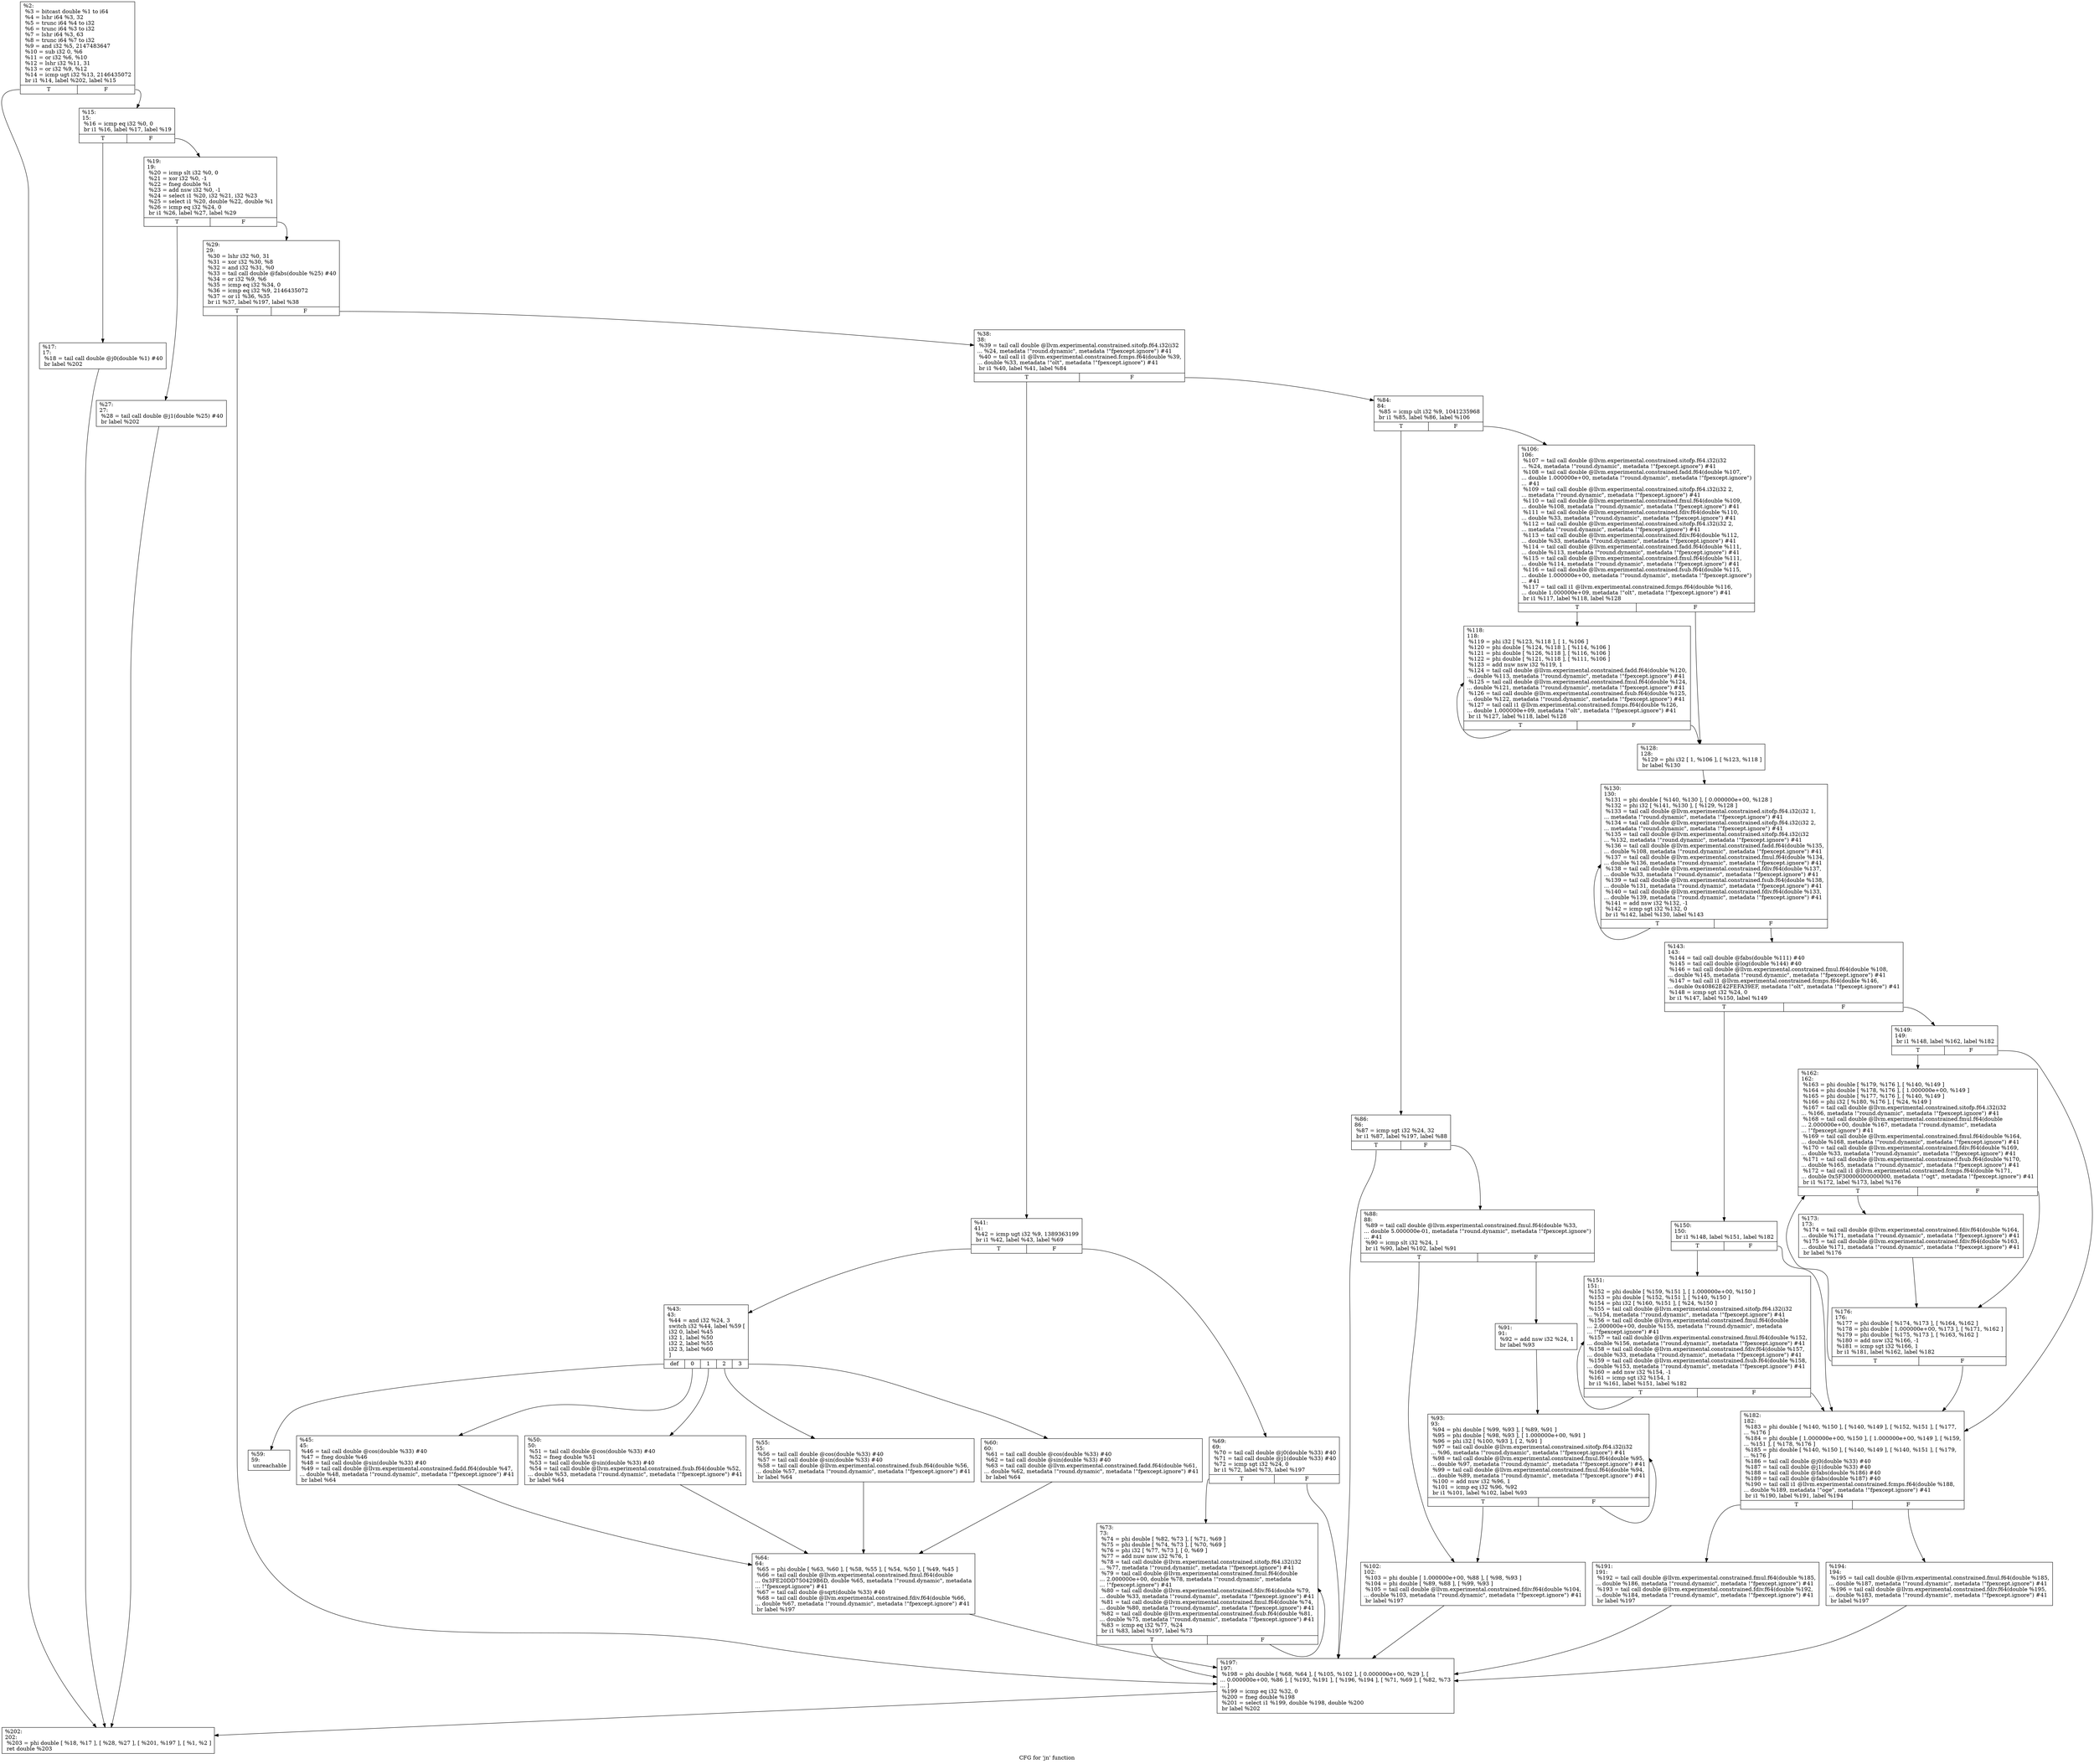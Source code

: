 digraph "CFG for 'jn' function" {
	label="CFG for 'jn' function";

	Node0x1bba1a0 [shape=record,label="{%2:\l  %3 = bitcast double %1 to i64\l  %4 = lshr i64 %3, 32\l  %5 = trunc i64 %4 to i32\l  %6 = trunc i64 %3 to i32\l  %7 = lshr i64 %3, 63\l  %8 = trunc i64 %7 to i32\l  %9 = and i32 %5, 2147483647\l  %10 = sub i32 0, %6\l  %11 = or i32 %6, %10\l  %12 = lshr i32 %11, 31\l  %13 = or i32 %9, %12\l  %14 = icmp ugt i32 %13, 2146435072\l  br i1 %14, label %202, label %15\l|{<s0>T|<s1>F}}"];
	Node0x1bba1a0:s0 -> Node0x1bbb080;
	Node0x1bba1a0:s1 -> Node0x1bba4f0;
	Node0x1bba4f0 [shape=record,label="{%15:\l15:                                               \l  %16 = icmp eq i32 %0, 0\l  br i1 %16, label %17, label %19\l|{<s0>T|<s1>F}}"];
	Node0x1bba4f0:s0 -> Node0x1bba540;
	Node0x1bba4f0:s1 -> Node0x1bba590;
	Node0x1bba540 [shape=record,label="{%17:\l17:                                               \l  %18 = tail call double @j0(double %1) #40\l  br label %202\l}"];
	Node0x1bba540 -> Node0x1bbb080;
	Node0x1bba590 [shape=record,label="{%19:\l19:                                               \l  %20 = icmp slt i32 %0, 0\l  %21 = xor i32 %0, -1\l  %22 = fneg double %1\l  %23 = add nsw i32 %0, -1\l  %24 = select i1 %20, i32 %21, i32 %23\l  %25 = select i1 %20, double %22, double %1\l  %26 = icmp eq i32 %24, 0\l  br i1 %26, label %27, label %29\l|{<s0>T|<s1>F}}"];
	Node0x1bba590:s0 -> Node0x1bba5e0;
	Node0x1bba590:s1 -> Node0x1bba630;
	Node0x1bba5e0 [shape=record,label="{%27:\l27:                                               \l  %28 = tail call double @j1(double %25) #40\l  br label %202\l}"];
	Node0x1bba5e0 -> Node0x1bbb080;
	Node0x1bba630 [shape=record,label="{%29:\l29:                                               \l  %30 = lshr i32 %0, 31\l  %31 = xor i32 %30, %8\l  %32 = and i32 %31, %0\l  %33 = tail call double @fabs(double %25) #40\l  %34 = or i32 %9, %6\l  %35 = icmp eq i32 %34, 0\l  %36 = icmp eq i32 %9, 2146435072\l  %37 = or i1 %36, %35\l  br i1 %37, label %197, label %38\l|{<s0>T|<s1>F}}"];
	Node0x1bba630:s0 -> Node0x1bbb030;
	Node0x1bba630:s1 -> Node0x1bba680;
	Node0x1bba680 [shape=record,label="{%38:\l38:                                               \l  %39 = tail call double @llvm.experimental.constrained.sitofp.f64.i32(i32\l... %24, metadata !\"round.dynamic\", metadata !\"fpexcept.ignore\") #41\l  %40 = tail call i1 @llvm.experimental.constrained.fcmps.f64(double %39,\l... double %33, metadata !\"olt\", metadata !\"fpexcept.ignore\") #41\l  br i1 %40, label %41, label %84\l|{<s0>T|<s1>F}}"];
	Node0x1bba680:s0 -> Node0x1bba6d0;
	Node0x1bba680:s1 -> Node0x1bba9f0;
	Node0x1bba6d0 [shape=record,label="{%41:\l41:                                               \l  %42 = icmp ugt i32 %9, 1389363199\l  br i1 %42, label %43, label %69\l|{<s0>T|<s1>F}}"];
	Node0x1bba6d0:s0 -> Node0x1bba720;
	Node0x1bba6d0:s1 -> Node0x1bba950;
	Node0x1bba720 [shape=record,label="{%43:\l43:                                               \l  %44 = and i32 %24, 3\l  switch i32 %44, label %59 [\l    i32 0, label %45\l    i32 1, label %50\l    i32 2, label %55\l    i32 3, label %60\l  ]\l|{<s0>def|<s1>0|<s2>1|<s3>2|<s4>3}}"];
	Node0x1bba720:s0 -> Node0x1bba860;
	Node0x1bba720:s1 -> Node0x1bba770;
	Node0x1bba720:s2 -> Node0x1bba7c0;
	Node0x1bba720:s3 -> Node0x1bba810;
	Node0x1bba720:s4 -> Node0x1bba8b0;
	Node0x1bba770 [shape=record,label="{%45:\l45:                                               \l  %46 = tail call double @cos(double %33) #40\l  %47 = fneg double %46\l  %48 = tail call double @sin(double %33) #40\l  %49 = tail call double @llvm.experimental.constrained.fadd.f64(double %47,\l... double %48, metadata !\"round.dynamic\", metadata !\"fpexcept.ignore\") #41\l  br label %64\l}"];
	Node0x1bba770 -> Node0x1bba900;
	Node0x1bba7c0 [shape=record,label="{%50:\l50:                                               \l  %51 = tail call double @cos(double %33) #40\l  %52 = fneg double %51\l  %53 = tail call double @sin(double %33) #40\l  %54 = tail call double @llvm.experimental.constrained.fsub.f64(double %52,\l... double %53, metadata !\"round.dynamic\", metadata !\"fpexcept.ignore\") #41\l  br label %64\l}"];
	Node0x1bba7c0 -> Node0x1bba900;
	Node0x1bba810 [shape=record,label="{%55:\l55:                                               \l  %56 = tail call double @cos(double %33) #40\l  %57 = tail call double @sin(double %33) #40\l  %58 = tail call double @llvm.experimental.constrained.fsub.f64(double %56,\l... double %57, metadata !\"round.dynamic\", metadata !\"fpexcept.ignore\") #41\l  br label %64\l}"];
	Node0x1bba810 -> Node0x1bba900;
	Node0x1bba860 [shape=record,label="{%59:\l59:                                               \l  unreachable\l}"];
	Node0x1bba8b0 [shape=record,label="{%60:\l60:                                               \l  %61 = tail call double @cos(double %33) #40\l  %62 = tail call double @sin(double %33) #40\l  %63 = tail call double @llvm.experimental.constrained.fadd.f64(double %61,\l... double %62, metadata !\"round.dynamic\", metadata !\"fpexcept.ignore\") #41\l  br label %64\l}"];
	Node0x1bba8b0 -> Node0x1bba900;
	Node0x1bba900 [shape=record,label="{%64:\l64:                                               \l  %65 = phi double [ %63, %60 ], [ %58, %55 ], [ %54, %50 ], [ %49, %45 ]\l  %66 = tail call double @llvm.experimental.constrained.fmul.f64(double\l... 0x3FE20DD750429B6D, double %65, metadata !\"round.dynamic\", metadata\l... !\"fpexcept.ignore\") #41\l  %67 = tail call double @sqrt(double %33) #40\l  %68 = tail call double @llvm.experimental.constrained.fdiv.f64(double %66,\l... double %67, metadata !\"round.dynamic\", metadata !\"fpexcept.ignore\") #41\l  br label %197\l}"];
	Node0x1bba900 -> Node0x1bbb030;
	Node0x1bba950 [shape=record,label="{%69:\l69:                                               \l  %70 = tail call double @j0(double %33) #40\l  %71 = tail call double @j1(double %33) #40\l  %72 = icmp sgt i32 %24, 0\l  br i1 %72, label %73, label %197\l|{<s0>T|<s1>F}}"];
	Node0x1bba950:s0 -> Node0x1bba9a0;
	Node0x1bba950:s1 -> Node0x1bbb030;
	Node0x1bba9a0 [shape=record,label="{%73:\l73:                                               \l  %74 = phi double [ %82, %73 ], [ %71, %69 ]\l  %75 = phi double [ %74, %73 ], [ %70, %69 ]\l  %76 = phi i32 [ %77, %73 ], [ 0, %69 ]\l  %77 = add nuw nsw i32 %76, 1\l  %78 = tail call double @llvm.experimental.constrained.sitofp.f64.i32(i32\l... %77, metadata !\"round.dynamic\", metadata !\"fpexcept.ignore\") #41\l  %79 = tail call double @llvm.experimental.constrained.fmul.f64(double\l... 2.000000e+00, double %78, metadata !\"round.dynamic\", metadata\l... !\"fpexcept.ignore\") #41\l  %80 = tail call double @llvm.experimental.constrained.fdiv.f64(double %79,\l... double %33, metadata !\"round.dynamic\", metadata !\"fpexcept.ignore\") #41\l  %81 = tail call double @llvm.experimental.constrained.fmul.f64(double %74,\l... double %80, metadata !\"round.dynamic\", metadata !\"fpexcept.ignore\") #41\l  %82 = tail call double @llvm.experimental.constrained.fsub.f64(double %81,\l... double %75, metadata !\"round.dynamic\", metadata !\"fpexcept.ignore\") #41\l  %83 = icmp eq i32 %77, %24\l  br i1 %83, label %197, label %73\l|{<s0>T|<s1>F}}"];
	Node0x1bba9a0:s0 -> Node0x1bbb030;
	Node0x1bba9a0:s1 -> Node0x1bba9a0;
	Node0x1bba9f0 [shape=record,label="{%84:\l84:                                               \l  %85 = icmp ult i32 %9, 1041235968\l  br i1 %85, label %86, label %106\l|{<s0>T|<s1>F}}"];
	Node0x1bba9f0:s0 -> Node0x1bbaa40;
	Node0x1bba9f0:s1 -> Node0x1bbabd0;
	Node0x1bbaa40 [shape=record,label="{%86:\l86:                                               \l  %87 = icmp sgt i32 %24, 32\l  br i1 %87, label %197, label %88\l|{<s0>T|<s1>F}}"];
	Node0x1bbaa40:s0 -> Node0x1bbb030;
	Node0x1bbaa40:s1 -> Node0x1bbaa90;
	Node0x1bbaa90 [shape=record,label="{%88:\l88:                                               \l  %89 = tail call double @llvm.experimental.constrained.fmul.f64(double %33,\l... double 5.000000e-01, metadata !\"round.dynamic\", metadata !\"fpexcept.ignore\")\l... #41\l  %90 = icmp slt i32 %24, 1\l  br i1 %90, label %102, label %91\l|{<s0>T|<s1>F}}"];
	Node0x1bbaa90:s0 -> Node0x1bbab80;
	Node0x1bbaa90:s1 -> Node0x1bbaae0;
	Node0x1bbaae0 [shape=record,label="{%91:\l91:                                               \l  %92 = add nsw i32 %24, 1\l  br label %93\l}"];
	Node0x1bbaae0 -> Node0x1bbab30;
	Node0x1bbab30 [shape=record,label="{%93:\l93:                                               \l  %94 = phi double [ %99, %93 ], [ %89, %91 ]\l  %95 = phi double [ %98, %93 ], [ 1.000000e+00, %91 ]\l  %96 = phi i32 [ %100, %93 ], [ 2, %91 ]\l  %97 = tail call double @llvm.experimental.constrained.sitofp.f64.i32(i32\l... %96, metadata !\"round.dynamic\", metadata !\"fpexcept.ignore\") #41\l  %98 = tail call double @llvm.experimental.constrained.fmul.f64(double %95,\l... double %97, metadata !\"round.dynamic\", metadata !\"fpexcept.ignore\") #41\l  %99 = tail call double @llvm.experimental.constrained.fmul.f64(double %94,\l... double %89, metadata !\"round.dynamic\", metadata !\"fpexcept.ignore\") #41\l  %100 = add nuw i32 %96, 1\l  %101 = icmp eq i32 %96, %92\l  br i1 %101, label %102, label %93\l|{<s0>T|<s1>F}}"];
	Node0x1bbab30:s0 -> Node0x1bbab80;
	Node0x1bbab30:s1 -> Node0x1bbab30;
	Node0x1bbab80 [shape=record,label="{%102:\l102:                                              \l  %103 = phi double [ 1.000000e+00, %88 ], [ %98, %93 ]\l  %104 = phi double [ %89, %88 ], [ %99, %93 ]\l  %105 = tail call double @llvm.experimental.constrained.fdiv.f64(double %104,\l... double %103, metadata !\"round.dynamic\", metadata !\"fpexcept.ignore\") #41\l  br label %197\l}"];
	Node0x1bbab80 -> Node0x1bbb030;
	Node0x1bbabd0 [shape=record,label="{%106:\l106:                                              \l  %107 = tail call double @llvm.experimental.constrained.sitofp.f64.i32(i32\l... %24, metadata !\"round.dynamic\", metadata !\"fpexcept.ignore\") #41\l  %108 = tail call double @llvm.experimental.constrained.fadd.f64(double %107,\l... double 1.000000e+00, metadata !\"round.dynamic\", metadata !\"fpexcept.ignore\")\l... #41\l  %109 = tail call double @llvm.experimental.constrained.sitofp.f64.i32(i32 2,\l... metadata !\"round.dynamic\", metadata !\"fpexcept.ignore\") #41\l  %110 = tail call double @llvm.experimental.constrained.fmul.f64(double %109,\l... double %108, metadata !\"round.dynamic\", metadata !\"fpexcept.ignore\") #41\l  %111 = tail call double @llvm.experimental.constrained.fdiv.f64(double %110,\l... double %33, metadata !\"round.dynamic\", metadata !\"fpexcept.ignore\") #41\l  %112 = tail call double @llvm.experimental.constrained.sitofp.f64.i32(i32 2,\l... metadata !\"round.dynamic\", metadata !\"fpexcept.ignore\") #41\l  %113 = tail call double @llvm.experimental.constrained.fdiv.f64(double %112,\l... double %33, metadata !\"round.dynamic\", metadata !\"fpexcept.ignore\") #41\l  %114 = tail call double @llvm.experimental.constrained.fadd.f64(double %111,\l... double %113, metadata !\"round.dynamic\", metadata !\"fpexcept.ignore\") #41\l  %115 = tail call double @llvm.experimental.constrained.fmul.f64(double %111,\l... double %114, metadata !\"round.dynamic\", metadata !\"fpexcept.ignore\") #41\l  %116 = tail call double @llvm.experimental.constrained.fsub.f64(double %115,\l... double 1.000000e+00, metadata !\"round.dynamic\", metadata !\"fpexcept.ignore\")\l... #41\l  %117 = tail call i1 @llvm.experimental.constrained.fcmps.f64(double %116,\l... double 1.000000e+09, metadata !\"olt\", metadata !\"fpexcept.ignore\") #41\l  br i1 %117, label %118, label %128\l|{<s0>T|<s1>F}}"];
	Node0x1bbabd0:s0 -> Node0x1bbac20;
	Node0x1bbabd0:s1 -> Node0x1bbac70;
	Node0x1bbac20 [shape=record,label="{%118:\l118:                                              \l  %119 = phi i32 [ %123, %118 ], [ 1, %106 ]\l  %120 = phi double [ %124, %118 ], [ %114, %106 ]\l  %121 = phi double [ %126, %118 ], [ %116, %106 ]\l  %122 = phi double [ %121, %118 ], [ %111, %106 ]\l  %123 = add nuw nsw i32 %119, 1\l  %124 = tail call double @llvm.experimental.constrained.fadd.f64(double %120,\l... double %113, metadata !\"round.dynamic\", metadata !\"fpexcept.ignore\") #41\l  %125 = tail call double @llvm.experimental.constrained.fmul.f64(double %124,\l... double %121, metadata !\"round.dynamic\", metadata !\"fpexcept.ignore\") #41\l  %126 = tail call double @llvm.experimental.constrained.fsub.f64(double %125,\l... double %122, metadata !\"round.dynamic\", metadata !\"fpexcept.ignore\") #41\l  %127 = tail call i1 @llvm.experimental.constrained.fcmps.f64(double %126,\l... double 1.000000e+09, metadata !\"olt\", metadata !\"fpexcept.ignore\") #41\l  br i1 %127, label %118, label %128\l|{<s0>T|<s1>F}}"];
	Node0x1bbac20:s0 -> Node0x1bbac20;
	Node0x1bbac20:s1 -> Node0x1bbac70;
	Node0x1bbac70 [shape=record,label="{%128:\l128:                                              \l  %129 = phi i32 [ 1, %106 ], [ %123, %118 ]\l  br label %130\l}"];
	Node0x1bbac70 -> Node0x1bbacc0;
	Node0x1bbacc0 [shape=record,label="{%130:\l130:                                              \l  %131 = phi double [ %140, %130 ], [ 0.000000e+00, %128 ]\l  %132 = phi i32 [ %141, %130 ], [ %129, %128 ]\l  %133 = tail call double @llvm.experimental.constrained.sitofp.f64.i32(i32 1,\l... metadata !\"round.dynamic\", metadata !\"fpexcept.ignore\") #41\l  %134 = tail call double @llvm.experimental.constrained.sitofp.f64.i32(i32 2,\l... metadata !\"round.dynamic\", metadata !\"fpexcept.ignore\") #41\l  %135 = tail call double @llvm.experimental.constrained.sitofp.f64.i32(i32\l... %132, metadata !\"round.dynamic\", metadata !\"fpexcept.ignore\") #41\l  %136 = tail call double @llvm.experimental.constrained.fadd.f64(double %135,\l... double %108, metadata !\"round.dynamic\", metadata !\"fpexcept.ignore\") #41\l  %137 = tail call double @llvm.experimental.constrained.fmul.f64(double %134,\l... double %136, metadata !\"round.dynamic\", metadata !\"fpexcept.ignore\") #41\l  %138 = tail call double @llvm.experimental.constrained.fdiv.f64(double %137,\l... double %33, metadata !\"round.dynamic\", metadata !\"fpexcept.ignore\") #41\l  %139 = tail call double @llvm.experimental.constrained.fsub.f64(double %138,\l... double %131, metadata !\"round.dynamic\", metadata !\"fpexcept.ignore\") #41\l  %140 = tail call double @llvm.experimental.constrained.fdiv.f64(double %133,\l... double %139, metadata !\"round.dynamic\", metadata !\"fpexcept.ignore\") #41\l  %141 = add nsw i32 %132, -1\l  %142 = icmp sgt i32 %132, 0\l  br i1 %142, label %130, label %143\l|{<s0>T|<s1>F}}"];
	Node0x1bbacc0:s0 -> Node0x1bbacc0;
	Node0x1bbacc0:s1 -> Node0x1bbad10;
	Node0x1bbad10 [shape=record,label="{%143:\l143:                                              \l  %144 = tail call double @fabs(double %111) #40\l  %145 = tail call double @log(double %144) #40\l  %146 = tail call double @llvm.experimental.constrained.fmul.f64(double %108,\l... double %145, metadata !\"round.dynamic\", metadata !\"fpexcept.ignore\") #41\l  %147 = tail call i1 @llvm.experimental.constrained.fcmps.f64(double %146,\l... double 0x40862E42FEFA39EF, metadata !\"olt\", metadata !\"fpexcept.ignore\") #41\l  %148 = icmp sgt i32 %24, 0\l  br i1 %147, label %150, label %149\l|{<s0>T|<s1>F}}"];
	Node0x1bbad10:s0 -> Node0x1bbadb0;
	Node0x1bbad10:s1 -> Node0x1bbad60;
	Node0x1bbad60 [shape=record,label="{%149:\l149:                                              \l  br i1 %148, label %162, label %182\l|{<s0>T|<s1>F}}"];
	Node0x1bbad60:s0 -> Node0x1bbae50;
	Node0x1bbad60:s1 -> Node0x1bbaf40;
	Node0x1bbadb0 [shape=record,label="{%150:\l150:                                              \l  br i1 %148, label %151, label %182\l|{<s0>T|<s1>F}}"];
	Node0x1bbadb0:s0 -> Node0x1bbae00;
	Node0x1bbadb0:s1 -> Node0x1bbaf40;
	Node0x1bbae00 [shape=record,label="{%151:\l151:                                              \l  %152 = phi double [ %159, %151 ], [ 1.000000e+00, %150 ]\l  %153 = phi double [ %152, %151 ], [ %140, %150 ]\l  %154 = phi i32 [ %160, %151 ], [ %24, %150 ]\l  %155 = tail call double @llvm.experimental.constrained.sitofp.f64.i32(i32\l... %154, metadata !\"round.dynamic\", metadata !\"fpexcept.ignore\") #41\l  %156 = tail call double @llvm.experimental.constrained.fmul.f64(double\l... 2.000000e+00, double %155, metadata !\"round.dynamic\", metadata\l... !\"fpexcept.ignore\") #41\l  %157 = tail call double @llvm.experimental.constrained.fmul.f64(double %152,\l... double %156, metadata !\"round.dynamic\", metadata !\"fpexcept.ignore\") #41\l  %158 = tail call double @llvm.experimental.constrained.fdiv.f64(double %157,\l... double %33, metadata !\"round.dynamic\", metadata !\"fpexcept.ignore\") #41\l  %159 = tail call double @llvm.experimental.constrained.fsub.f64(double %158,\l... double %153, metadata !\"round.dynamic\", metadata !\"fpexcept.ignore\") #41\l  %160 = add nsw i32 %154, -1\l  %161 = icmp sgt i32 %154, 1\l  br i1 %161, label %151, label %182\l|{<s0>T|<s1>F}}"];
	Node0x1bbae00:s0 -> Node0x1bbae00;
	Node0x1bbae00:s1 -> Node0x1bbaf40;
	Node0x1bbae50 [shape=record,label="{%162:\l162:                                              \l  %163 = phi double [ %179, %176 ], [ %140, %149 ]\l  %164 = phi double [ %178, %176 ], [ 1.000000e+00, %149 ]\l  %165 = phi double [ %177, %176 ], [ %140, %149 ]\l  %166 = phi i32 [ %180, %176 ], [ %24, %149 ]\l  %167 = tail call double @llvm.experimental.constrained.sitofp.f64.i32(i32\l... %166, metadata !\"round.dynamic\", metadata !\"fpexcept.ignore\") #41\l  %168 = tail call double @llvm.experimental.constrained.fmul.f64(double\l... 2.000000e+00, double %167, metadata !\"round.dynamic\", metadata\l... !\"fpexcept.ignore\") #41\l  %169 = tail call double @llvm.experimental.constrained.fmul.f64(double %164,\l... double %168, metadata !\"round.dynamic\", metadata !\"fpexcept.ignore\") #41\l  %170 = tail call double @llvm.experimental.constrained.fdiv.f64(double %169,\l... double %33, metadata !\"round.dynamic\", metadata !\"fpexcept.ignore\") #41\l  %171 = tail call double @llvm.experimental.constrained.fsub.f64(double %170,\l... double %165, metadata !\"round.dynamic\", metadata !\"fpexcept.ignore\") #41\l  %172 = tail call i1 @llvm.experimental.constrained.fcmps.f64(double %171,\l... double 0x5F30000000000000, metadata !\"ogt\", metadata !\"fpexcept.ignore\") #41\l  br i1 %172, label %173, label %176\l|{<s0>T|<s1>F}}"];
	Node0x1bbae50:s0 -> Node0x1bbaea0;
	Node0x1bbae50:s1 -> Node0x1bbaef0;
	Node0x1bbaea0 [shape=record,label="{%173:\l173:                                              \l  %174 = tail call double @llvm.experimental.constrained.fdiv.f64(double %164,\l... double %171, metadata !\"round.dynamic\", metadata !\"fpexcept.ignore\") #41\l  %175 = tail call double @llvm.experimental.constrained.fdiv.f64(double %163,\l... double %171, metadata !\"round.dynamic\", metadata !\"fpexcept.ignore\") #41\l  br label %176\l}"];
	Node0x1bbaea0 -> Node0x1bbaef0;
	Node0x1bbaef0 [shape=record,label="{%176:\l176:                                              \l  %177 = phi double [ %174, %173 ], [ %164, %162 ]\l  %178 = phi double [ 1.000000e+00, %173 ], [ %171, %162 ]\l  %179 = phi double [ %175, %173 ], [ %163, %162 ]\l  %180 = add nsw i32 %166, -1\l  %181 = icmp sgt i32 %166, 1\l  br i1 %181, label %162, label %182\l|{<s0>T|<s1>F}}"];
	Node0x1bbaef0:s0 -> Node0x1bbae50;
	Node0x1bbaef0:s1 -> Node0x1bbaf40;
	Node0x1bbaf40 [shape=record,label="{%182:\l182:                                              \l  %183 = phi double [ %140, %150 ], [ %140, %149 ], [ %152, %151 ], [ %177,\l... %176 ]\l  %184 = phi double [ 1.000000e+00, %150 ], [ 1.000000e+00, %149 ], [ %159,\l... %151 ], [ %178, %176 ]\l  %185 = phi double [ %140, %150 ], [ %140, %149 ], [ %140, %151 ], [ %179,\l... %176 ]\l  %186 = tail call double @j0(double %33) #40\l  %187 = tail call double @j1(double %33) #40\l  %188 = tail call double @fabs(double %186) #40\l  %189 = tail call double @fabs(double %187) #40\l  %190 = tail call i1 @llvm.experimental.constrained.fcmps.f64(double %188,\l... double %189, metadata !\"oge\", metadata !\"fpexcept.ignore\") #41\l  br i1 %190, label %191, label %194\l|{<s0>T|<s1>F}}"];
	Node0x1bbaf40:s0 -> Node0x1bbaf90;
	Node0x1bbaf40:s1 -> Node0x1bbafe0;
	Node0x1bbaf90 [shape=record,label="{%191:\l191:                                              \l  %192 = tail call double @llvm.experimental.constrained.fmul.f64(double %185,\l... double %186, metadata !\"round.dynamic\", metadata !\"fpexcept.ignore\") #41\l  %193 = tail call double @llvm.experimental.constrained.fdiv.f64(double %192,\l... double %184, metadata !\"round.dynamic\", metadata !\"fpexcept.ignore\") #41\l  br label %197\l}"];
	Node0x1bbaf90 -> Node0x1bbb030;
	Node0x1bbafe0 [shape=record,label="{%194:\l194:                                              \l  %195 = tail call double @llvm.experimental.constrained.fmul.f64(double %185,\l... double %187, metadata !\"round.dynamic\", metadata !\"fpexcept.ignore\") #41\l  %196 = tail call double @llvm.experimental.constrained.fdiv.f64(double %195,\l... double %183, metadata !\"round.dynamic\", metadata !\"fpexcept.ignore\") #41\l  br label %197\l}"];
	Node0x1bbafe0 -> Node0x1bbb030;
	Node0x1bbb030 [shape=record,label="{%197:\l197:                                              \l  %198 = phi double [ %68, %64 ], [ %105, %102 ], [ 0.000000e+00, %29 ], [\l... 0.000000e+00, %86 ], [ %193, %191 ], [ %196, %194 ], [ %71, %69 ], [ %82, %73\l... ]\l  %199 = icmp eq i32 %32, 0\l  %200 = fneg double %198\l  %201 = select i1 %199, double %198, double %200\l  br label %202\l}"];
	Node0x1bbb030 -> Node0x1bbb080;
	Node0x1bbb080 [shape=record,label="{%202:\l202:                                              \l  %203 = phi double [ %18, %17 ], [ %28, %27 ], [ %201, %197 ], [ %1, %2 ]\l  ret double %203\l}"];
}
